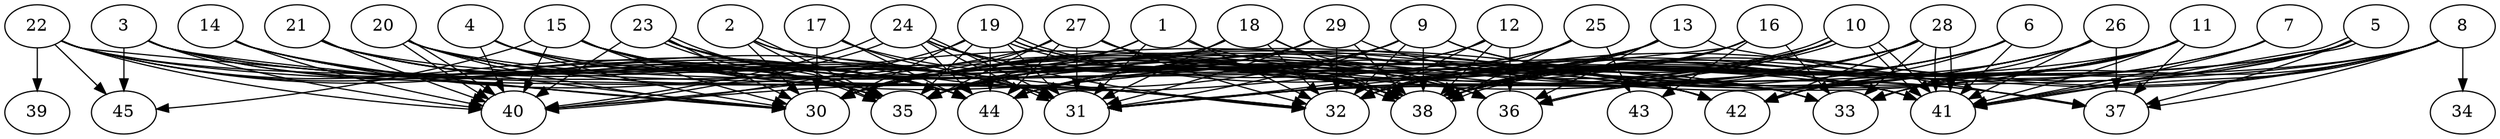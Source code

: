 // DAG automatically generated by daggen at Thu Oct  3 14:07:25 2019
// ./daggen --dot -n 45 --ccr 0.5 --fat 0.9 --regular 0.7 --density 0.9 --mindata 5242880 --maxdata 52428800 
digraph G {
  1 [size="80762880", alpha="0.12", expect_size="40381440"] 
  1 -> 30 [size ="40381440"]
  1 -> 31 [size ="40381440"]
  1 -> 32 [size ="40381440"]
  1 -> 35 [size ="40381440"]
  1 -> 37 [size ="40381440"]
  2 [size="26560512", alpha="0.04", expect_size="13280256"] 
  2 -> 30 [size ="13280256"]
  2 -> 32 [size ="13280256"]
  2 -> 35 [size ="13280256"]
  2 -> 35 [size ="13280256"]
  2 -> 41 [size ="13280256"]
  3 [size="58568704", alpha="0.03", expect_size="29284352"] 
  3 -> 30 [size ="29284352"]
  3 -> 32 [size ="29284352"]
  3 -> 35 [size ="29284352"]
  3 -> 40 [size ="29284352"]
  3 -> 42 [size ="29284352"]
  3 -> 44 [size ="29284352"]
  3 -> 45 [size ="29284352"]
  4 [size="103407616", alpha="0.00", expect_size="51703808"] 
  4 -> 30 [size ="51703808"]
  4 -> 31 [size ="51703808"]
  4 -> 35 [size ="51703808"]
  4 -> 40 [size ="51703808"]
  4 -> 41 [size ="51703808"]
  4 -> 44 [size ="51703808"]
  5 [size="86677504", alpha="0.06", expect_size="43338752"] 
  5 -> 35 [size ="43338752"]
  5 -> 37 [size ="43338752"]
  5 -> 38 [size ="43338752"]
  5 -> 41 [size ="43338752"]
  5 -> 41 [size ="43338752"]
  5 -> 42 [size ="43338752"]
  5 -> 44 [size ="43338752"]
  6 [size="94003200", alpha="0.08", expect_size="47001600"] 
  6 -> 32 [size ="47001600"]
  6 -> 35 [size ="47001600"]
  6 -> 38 [size ="47001600"]
  6 -> 41 [size ="47001600"]
  6 -> 42 [size ="47001600"]
  7 [size="41422848", alpha="0.05", expect_size="20711424"] 
  7 -> 32 [size ="20711424"]
  7 -> 38 [size ="20711424"]
  7 -> 41 [size ="20711424"]
  8 [size="48238592", alpha="0.04", expect_size="24119296"] 
  8 -> 31 [size ="24119296"]
  8 -> 32 [size ="24119296"]
  8 -> 33 [size ="24119296"]
  8 -> 34 [size ="24119296"]
  8 -> 36 [size ="24119296"]
  8 -> 37 [size ="24119296"]
  8 -> 41 [size ="24119296"]
  8 -> 44 [size ="24119296"]
  9 [size="75751424", alpha="0.17", expect_size="37875712"] 
  9 -> 30 [size ="37875712"]
  9 -> 31 [size ="37875712"]
  9 -> 32 [size ="37875712"]
  9 -> 37 [size ="37875712"]
  9 -> 38 [size ="37875712"]
  9 -> 40 [size ="37875712"]
  9 -> 41 [size ="37875712"]
  9 -> 44 [size ="37875712"]
  10 [size="84871168", alpha="0.07", expect_size="42435584"] 
  10 -> 30 [size ="42435584"]
  10 -> 31 [size ="42435584"]
  10 -> 36 [size ="42435584"]
  10 -> 38 [size ="42435584"]
  10 -> 38 [size ="42435584"]
  10 -> 41 [size ="42435584"]
  10 -> 41 [size ="42435584"]
  10 -> 44 [size ="42435584"]
  11 [size="13193216", alpha="0.09", expect_size="6596608"] 
  11 -> 31 [size ="6596608"]
  11 -> 32 [size ="6596608"]
  11 -> 33 [size ="6596608"]
  11 -> 35 [size ="6596608"]
  11 -> 37 [size ="6596608"]
  11 -> 38 [size ="6596608"]
  11 -> 41 [size ="6596608"]
  11 -> 42 [size ="6596608"]
  11 -> 44 [size ="6596608"]
  12 [size="71387136", alpha="0.13", expect_size="35693568"] 
  12 -> 32 [size ="35693568"]
  12 -> 35 [size ="35693568"]
  12 -> 36 [size ="35693568"]
  12 -> 38 [size ="35693568"]
  12 -> 44 [size ="35693568"]
  13 [size="89952256", alpha="0.01", expect_size="44976128"] 
  13 -> 30 [size ="44976128"]
  13 -> 32 [size ="44976128"]
  13 -> 36 [size ="44976128"]
  13 -> 37 [size ="44976128"]
  13 -> 38 [size ="44976128"]
  13 -> 44 [size ="44976128"]
  14 [size="10962944", alpha="0.03", expect_size="5481472"] 
  14 -> 30 [size ="5481472"]
  14 -> 35 [size ="5481472"]
  14 -> 38 [size ="5481472"]
  14 -> 40 [size ="5481472"]
  14 -> 44 [size ="5481472"]
  15 [size="12765184", alpha="0.17", expect_size="6382592"] 
  15 -> 30 [size ="6382592"]
  15 -> 31 [size ="6382592"]
  15 -> 32 [size ="6382592"]
  15 -> 35 [size ="6382592"]
  15 -> 38 [size ="6382592"]
  15 -> 40 [size ="6382592"]
  15 -> 42 [size ="6382592"]
  15 -> 44 [size ="6382592"]
  15 -> 45 [size ="6382592"]
  16 [size="43384832", alpha="0.06", expect_size="21692416"] 
  16 -> 30 [size ="21692416"]
  16 -> 31 [size ="21692416"]
  16 -> 32 [size ="21692416"]
  16 -> 33 [size ="21692416"]
  16 -> 38 [size ="21692416"]
  16 -> 43 [size ="21692416"]
  17 [size="81817600", alpha="0.03", expect_size="40908800"] 
  17 -> 30 [size ="40908800"]
  17 -> 31 [size ="40908800"]
  17 -> 38 [size ="40908800"]
  17 -> 44 [size ="40908800"]
  18 [size="11417600", alpha="0.20", expect_size="5708800"] 
  18 -> 30 [size ="5708800"]
  18 -> 31 [size ="5708800"]
  18 -> 32 [size ="5708800"]
  18 -> 35 [size ="5708800"]
  18 -> 36 [size ="5708800"]
  18 -> 38 [size ="5708800"]
  19 [size="30238720", alpha="0.10", expect_size="15119360"] 
  19 -> 30 [size ="15119360"]
  19 -> 31 [size ="15119360"]
  19 -> 33 [size ="15119360"]
  19 -> 35 [size ="15119360"]
  19 -> 38 [size ="15119360"]
  19 -> 38 [size ="15119360"]
  19 -> 40 [size ="15119360"]
  19 -> 42 [size ="15119360"]
  19 -> 44 [size ="15119360"]
  20 [size="16652288", alpha="0.19", expect_size="8326144"] 
  20 -> 30 [size ="8326144"]
  20 -> 31 [size ="8326144"]
  20 -> 33 [size ="8326144"]
  20 -> 35 [size ="8326144"]
  20 -> 38 [size ="8326144"]
  20 -> 40 [size ="8326144"]
  20 -> 40 [size ="8326144"]
  20 -> 44 [size ="8326144"]
  21 [size="48494592", alpha="0.04", expect_size="24247296"] 
  21 -> 30 [size ="24247296"]
  21 -> 31 [size ="24247296"]
  21 -> 32 [size ="24247296"]
  21 -> 35 [size ="24247296"]
  21 -> 40 [size ="24247296"]
  21 -> 44 [size ="24247296"]
  22 [size="91213824", alpha="0.12", expect_size="45606912"] 
  22 -> 30 [size ="45606912"]
  22 -> 31 [size ="45606912"]
  22 -> 32 [size ="45606912"]
  22 -> 35 [size ="45606912"]
  22 -> 38 [size ="45606912"]
  22 -> 39 [size ="45606912"]
  22 -> 40 [size ="45606912"]
  22 -> 44 [size ="45606912"]
  22 -> 45 [size ="45606912"]
  23 [size="56778752", alpha="0.10", expect_size="28389376"] 
  23 -> 30 [size ="28389376"]
  23 -> 31 [size ="28389376"]
  23 -> 35 [size ="28389376"]
  23 -> 35 [size ="28389376"]
  23 -> 36 [size ="28389376"]
  23 -> 38 [size ="28389376"]
  23 -> 40 [size ="28389376"]
  23 -> 44 [size ="28389376"]
  24 [size="59340800", alpha="0.08", expect_size="29670400"] 
  24 -> 31 [size ="29670400"]
  24 -> 31 [size ="29670400"]
  24 -> 32 [size ="29670400"]
  24 -> 36 [size ="29670400"]
  24 -> 38 [size ="29670400"]
  24 -> 40 [size ="29670400"]
  24 -> 40 [size ="29670400"]
  24 -> 44 [size ="29670400"]
  25 [size="75833344", alpha="0.02", expect_size="37916672"] 
  25 -> 31 [size ="37916672"]
  25 -> 32 [size ="37916672"]
  25 -> 38 [size ="37916672"]
  25 -> 43 [size ="37916672"]
  25 -> 44 [size ="37916672"]
  26 [size="59705344", alpha="0.13", expect_size="29852672"] 
  26 -> 30 [size ="29852672"]
  26 -> 33 [size ="29852672"]
  26 -> 35 [size ="29852672"]
  26 -> 37 [size ="29852672"]
  26 -> 38 [size ="29852672"]
  26 -> 41 [size ="29852672"]
  26 -> 44 [size ="29852672"]
  27 [size="88295424", alpha="0.11", expect_size="44147712"] 
  27 -> 30 [size ="44147712"]
  27 -> 31 [size ="44147712"]
  27 -> 32 [size ="44147712"]
  27 -> 33 [size ="44147712"]
  27 -> 35 [size ="44147712"]
  27 -> 38 [size ="44147712"]
  27 -> 40 [size ="44147712"]
  27 -> 41 [size ="44147712"]
  27 -> 44 [size ="44147712"]
  28 [size="102846464", alpha="0.18", expect_size="51423232"] 
  28 -> 30 [size ="51423232"]
  28 -> 31 [size ="51423232"]
  28 -> 32 [size ="51423232"]
  28 -> 33 [size ="51423232"]
  28 -> 35 [size ="51423232"]
  28 -> 38 [size ="51423232"]
  28 -> 41 [size ="51423232"]
  28 -> 41 [size ="51423232"]
  28 -> 42 [size ="51423232"]
  29 [size="102520832", alpha="0.18", expect_size="51260416"] 
  29 -> 30 [size ="51260416"]
  29 -> 31 [size ="51260416"]
  29 -> 32 [size ="51260416"]
  29 -> 35 [size ="51260416"]
  29 -> 38 [size ="51260416"]
  29 -> 42 [size ="51260416"]
  30 [size="54827008", alpha="0.13", expect_size="27413504"] 
  31 [size="52336640", alpha="0.10", expect_size="26168320"] 
  32 [size="70957056", alpha="0.19", expect_size="35478528"] 
  33 [size="32393216", alpha="0.05", expect_size="16196608"] 
  34 [size="79099904", alpha="0.11", expect_size="39549952"] 
  35 [size="20883456", alpha="0.18", expect_size="10441728"] 
  36 [size="28309504", alpha="0.11", expect_size="14154752"] 
  37 [size="90523648", alpha="0.00", expect_size="45261824"] 
  38 [size="49721344", alpha="0.09", expect_size="24860672"] 
  39 [size="38027264", alpha="0.02", expect_size="19013632"] 
  40 [size="26337280", alpha="0.17", expect_size="13168640"] 
  41 [size="89038848", alpha="0.19", expect_size="44519424"] 
  42 [size="40093696", alpha="0.19", expect_size="20046848"] 
  43 [size="34779136", alpha="0.08", expect_size="17389568"] 
  44 [size="58191872", alpha="0.08", expect_size="29095936"] 
  45 [size="16435200", alpha="0.02", expect_size="8217600"] 
}
